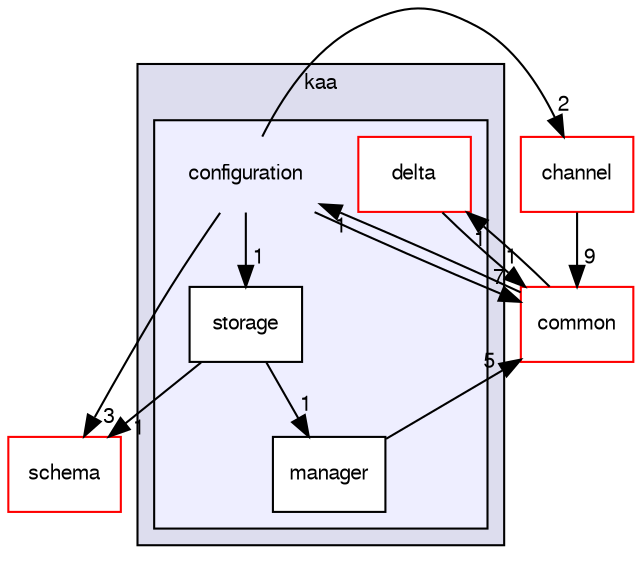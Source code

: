 digraph "/var/lib/jenkins/workspace/kaa_public/client/client-multi/client-cpp/kaa/configuration" {
  bgcolor=transparent;
  compound=true
  node [ fontsize="10", fontname="FreeSans"];
  edge [ labelfontsize="10", labelfontname="FreeSans"];
  subgraph clusterdir_1ac78b1500c3fd9a977bacb448b54d1a {
    graph [ bgcolor="#ddddee", pencolor="black", label="kaa" fontname="FreeSans", fontsize="10", URL="dir_1ac78b1500c3fd9a977bacb448b54d1a.html"]
  subgraph clusterdir_5d15dad68aa6667aacfe9b7f11d105ba {
    graph [ bgcolor="#eeeeff", pencolor="black", label="" URL="dir_5d15dad68aa6667aacfe9b7f11d105ba.html"];
    dir_5d15dad68aa6667aacfe9b7f11d105ba [shape=plaintext label="configuration"];
    dir_195fb92132051e279fb42fe706ea34b3 [shape=box label="delta" color="red" fillcolor="white" style="filled" URL="dir_195fb92132051e279fb42fe706ea34b3.html"];
    dir_ad5f0f66adbafcd47a9b503ced7bb9f4 [shape=box label="manager" color="black" fillcolor="white" style="filled" URL="dir_ad5f0f66adbafcd47a9b503ced7bb9f4.html"];
    dir_540a0be2d52bac4b19de73612386fc12 [shape=box label="storage" color="black" fillcolor="white" style="filled" URL="dir_540a0be2d52bac4b19de73612386fc12.html"];
  }
  }
  dir_f09aedf21136cf3760d7f5c15a2e0d3d [shape=box label="common" color="red" URL="dir_f09aedf21136cf3760d7f5c15a2e0d3d.html"];
  dir_cc7a0b3e40e6d5784f28ccb8570c48e4 [shape=box label="channel" color="red" URL="dir_cc7a0b3e40e6d5784f28ccb8570c48e4.html"];
  dir_c34526454485a974e6602112f1bf23dc [shape=box label="schema" color="red" URL="dir_c34526454485a974e6602112f1bf23dc.html"];
  dir_540a0be2d52bac4b19de73612386fc12->dir_c34526454485a974e6602112f1bf23dc [headlabel="1", labeldistance=1.5 headhref="dir_000053_000066.html"];
  dir_540a0be2d52bac4b19de73612386fc12->dir_ad5f0f66adbafcd47a9b503ced7bb9f4 [headlabel="1", labeldistance=1.5 headhref="dir_000053_000052.html"];
  dir_195fb92132051e279fb42fe706ea34b3->dir_f09aedf21136cf3760d7f5c15a2e0d3d [headlabel="1", labeldistance=1.5 headhref="dir_000050_000046.html"];
  dir_f09aedf21136cf3760d7f5c15a2e0d3d->dir_195fb92132051e279fb42fe706ea34b3 [headlabel="1", labeldistance=1.5 headhref="dir_000046_000050.html"];
  dir_f09aedf21136cf3760d7f5c15a2e0d3d->dir_5d15dad68aa6667aacfe9b7f11d105ba [headlabel="1", labeldistance=1.5 headhref="dir_000046_000049.html"];
  dir_cc7a0b3e40e6d5784f28ccb8570c48e4->dir_f09aedf21136cf3760d7f5c15a2e0d3d [headlabel="9", labeldistance=1.5 headhref="dir_000042_000046.html"];
  dir_5d15dad68aa6667aacfe9b7f11d105ba->dir_540a0be2d52bac4b19de73612386fc12 [headlabel="1", labeldistance=1.5 headhref="dir_000049_000053.html"];
  dir_5d15dad68aa6667aacfe9b7f11d105ba->dir_f09aedf21136cf3760d7f5c15a2e0d3d [headlabel="7", labeldistance=1.5 headhref="dir_000049_000046.html"];
  dir_5d15dad68aa6667aacfe9b7f11d105ba->dir_cc7a0b3e40e6d5784f28ccb8570c48e4 [headlabel="2", labeldistance=1.5 headhref="dir_000049_000042.html"];
  dir_5d15dad68aa6667aacfe9b7f11d105ba->dir_c34526454485a974e6602112f1bf23dc [headlabel="3", labeldistance=1.5 headhref="dir_000049_000066.html"];
  dir_ad5f0f66adbafcd47a9b503ced7bb9f4->dir_f09aedf21136cf3760d7f5c15a2e0d3d [headlabel="5", labeldistance=1.5 headhref="dir_000052_000046.html"];
}
